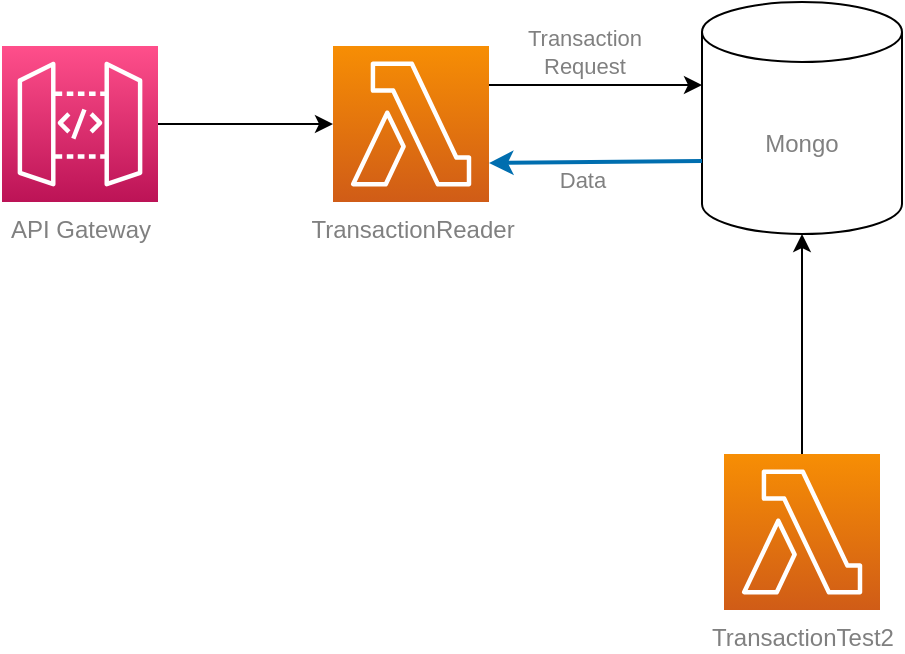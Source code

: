 <mxfile>
    <diagram id="mF904T41DWsilMkjK6hS" name="Page-1">
        <mxGraphModel dx="730" dy="1187" grid="1" gridSize="10" guides="1" tooltips="1" connect="1" arrows="1" fold="1" page="1" pageScale="1" pageWidth="827" pageHeight="1169" math="0" shadow="0">
            <root>
                <mxCell id="0"/>
                <mxCell id="1" parent="0"/>
                <mxCell id="4" value="" style="edgeStyle=none;html=1;entryX=0;entryY=0.5;entryDx=0;entryDy=0;entryPerimeter=0;fontColor=#808080;strokeWidth=1;" parent="1" source="3" target="10" edge="1">
                    <mxGeometry relative="1" as="geometry">
                        <mxPoint x="260" y="216.625" as="targetPoint"/>
                    </mxGeometry>
                </mxCell>
                <mxCell id="3" value="API Gateway" style="sketch=0;points=[[0,0,0],[0.25,0,0],[0.5,0,0],[0.75,0,0],[1,0,0],[0,1,0],[0.25,1,0],[0.5,1,0],[0.75,1,0],[1,1,0],[0,0.25,0],[0,0.5,0],[0,0.75,0],[1,0.25,0],[1,0.5,0],[1,0.75,0]];outlineConnect=0;fontColor=#808080;gradientColor=#FF4F8B;gradientDirection=north;fillColor=#BC1356;strokeColor=#ffffff;dashed=0;verticalLabelPosition=bottom;verticalAlign=top;align=center;html=1;fontSize=12;fontStyle=0;aspect=fixed;shape=mxgraph.aws4.resourceIcon;resIcon=mxgraph.aws4.api_gateway;" parent="1" vertex="1">
                    <mxGeometry x="90" y="136" width="78" height="78" as="geometry"/>
                </mxCell>
                <mxCell id="8" value="Mongo" style="shape=cylinder3;whiteSpace=wrap;html=1;boundedLbl=1;backgroundOutline=1;size=15;fontColor=#808080;" parent="1" vertex="1">
                    <mxGeometry x="440" y="114" width="100" height="116" as="geometry"/>
                </mxCell>
                <mxCell id="11" value="" style="edgeStyle=none;html=1;fontColor=#808080;exitX=1;exitY=0.25;exitDx=0;exitDy=0;exitPerimeter=0;entryX=0;entryY=0.358;entryDx=0;entryDy=0;entryPerimeter=0;strokeWidth=1;" parent="1" source="10" target="8" edge="1">
                    <mxGeometry relative="1" as="geometry">
                        <mxPoint x="440" y="170" as="targetPoint"/>
                    </mxGeometry>
                </mxCell>
                <mxCell id="13" value="Transaction&lt;br&gt;Request" style="edgeLabel;html=1;align=center;verticalAlign=middle;resizable=0;points=[];fontColor=#808080;" parent="11" vertex="1" connectable="0">
                    <mxGeometry x="-0.147" y="-2" relative="1" as="geometry">
                        <mxPoint x="2" y="-19" as="offset"/>
                    </mxGeometry>
                </mxCell>
                <mxCell id="12" value="Data" style="edgeStyle=none;html=1;fontColor=#808080;fillColor=#1ba1e2;strokeColor=#006EAF;strokeWidth=2;exitX=0;exitY=0;exitDx=0;exitDy=79.5;exitPerimeter=0;entryX=1;entryY=0.75;entryDx=0;entryDy=0;entryPerimeter=0;" parent="1" source="8" target="10" edge="1">
                    <mxGeometry x="0.137" y="9" relative="1" as="geometry">
                        <mxPoint x="315" y="326" as="sourcePoint"/>
                        <mxPoint x="370" y="190" as="targetPoint"/>
                        <mxPoint as="offset"/>
                    </mxGeometry>
                </mxCell>
                <mxCell id="10" value="TransactionReader" style="sketch=0;points=[[0,0,0],[0.25,0,0],[0.5,0,0],[0.75,0,0],[1,0,0],[0,1,0],[0.25,1,0],[0.5,1,0],[0.75,1,0],[1,1,0],[0,0.25,0],[0,0.5,0],[0,0.75,0],[1,0.25,0],[1,0.5,0],[1,0.75,0]];outlineConnect=0;fontColor=#808080;gradientColor=#F78E04;gradientDirection=north;fillColor=#D05C17;strokeColor=#ffffff;dashed=0;verticalLabelPosition=bottom;verticalAlign=top;align=center;html=1;fontSize=12;fontStyle=0;aspect=fixed;shape=mxgraph.aws4.resourceIcon;resIcon=mxgraph.aws4.lambda;" parent="1" vertex="1">
                    <mxGeometry x="255.5" y="136" width="78" height="78" as="geometry"/>
                </mxCell>
                <mxCell id="15" value="" style="edgeStyle=none;html=1;" edge="1" parent="1" source="14" target="8">
                    <mxGeometry relative="1" as="geometry"/>
                </mxCell>
                <mxCell id="14" value="TransactionTest2" style="sketch=0;points=[[0,0,0],[0.25,0,0],[0.5,0,0],[0.75,0,0],[1,0,0],[0,1,0],[0.25,1,0],[0.5,1,0],[0.75,1,0],[1,1,0],[0,0.25,0],[0,0.5,0],[0,0.75,0],[1,0.25,0],[1,0.5,0],[1,0.75,0]];outlineConnect=0;fontColor=#808080;gradientColor=#F78E04;gradientDirection=north;fillColor=#D05C17;strokeColor=#ffffff;dashed=0;verticalLabelPosition=bottom;verticalAlign=top;align=center;html=1;fontSize=12;fontStyle=0;aspect=fixed;shape=mxgraph.aws4.resourceIcon;resIcon=mxgraph.aws4.lambda;" vertex="1" parent="1">
                    <mxGeometry x="451" y="340" width="78" height="78" as="geometry"/>
                </mxCell>
            </root>
        </mxGraphModel>
    </diagram>
</mxfile>
